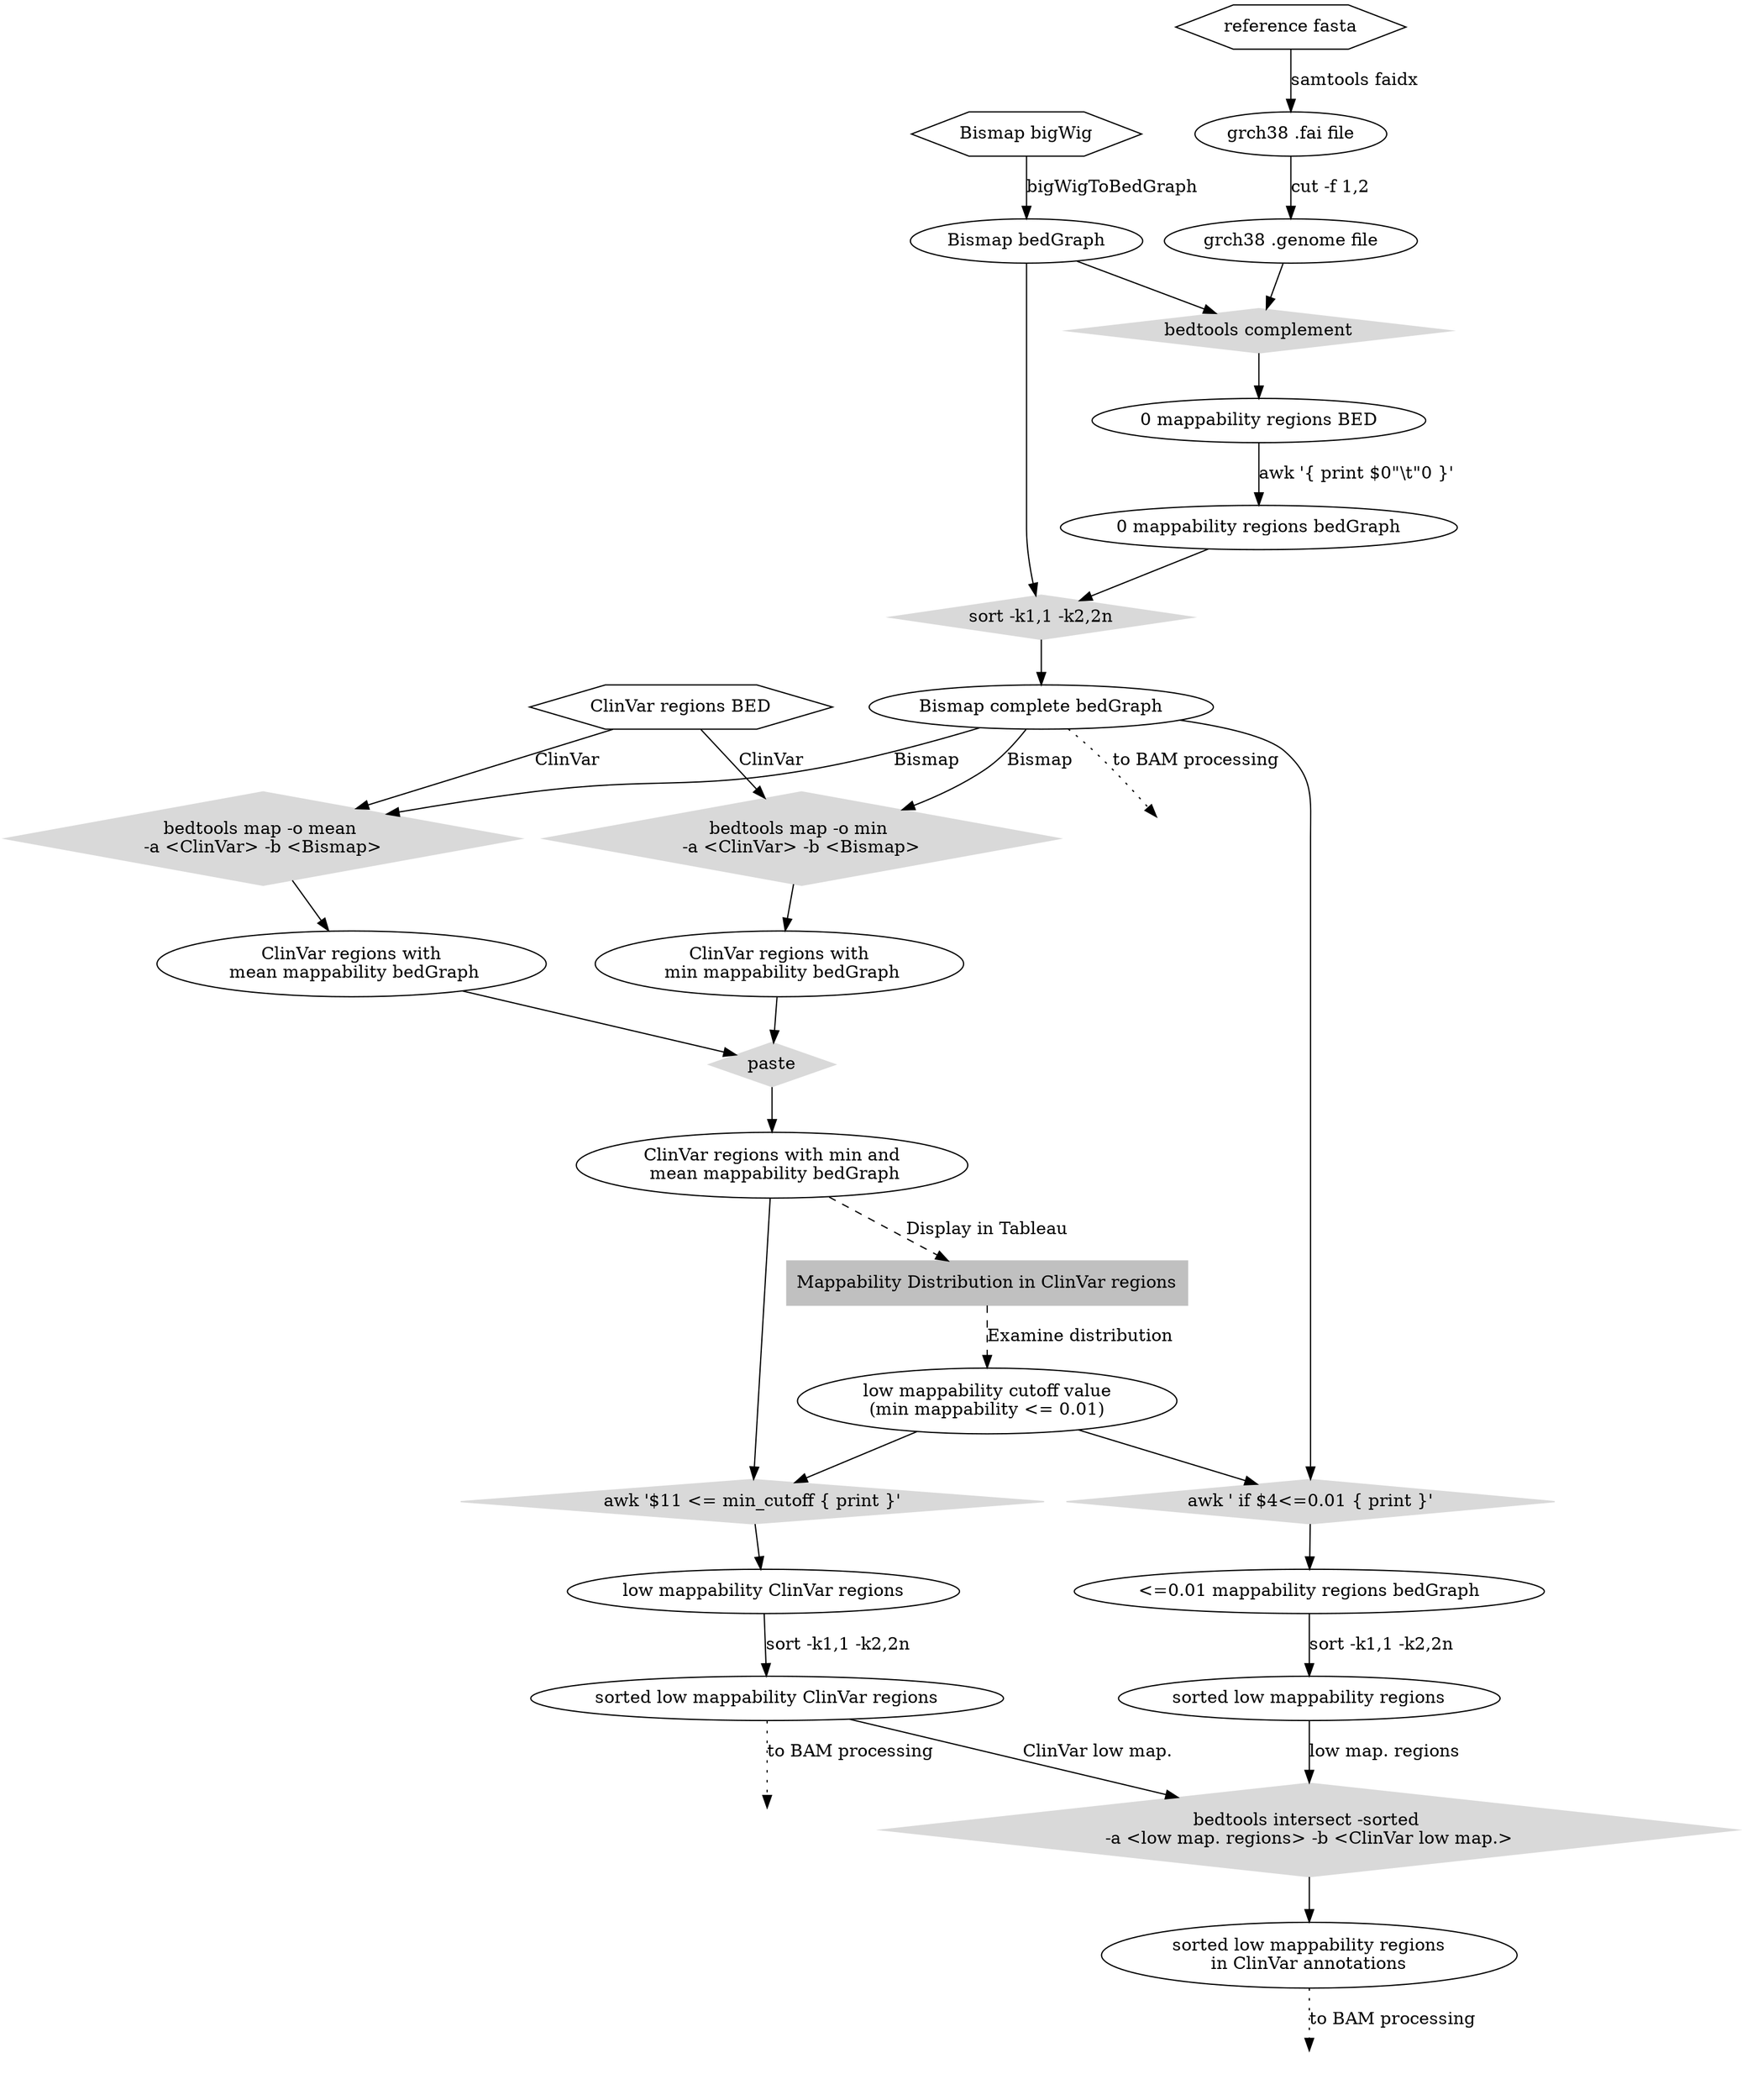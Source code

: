 digraph workflow {


	"ClinVar regions BED" [shape=hexagon];

	"grch38 fasta 2" [shape=hexagon, label="reference fasta"];

	"Bismap bedGraph" -> "sort -k1,1 -k2,2n_again";

	"sort -k1,1 -k2,2n_again" -> "Bismap complete bedGraph"

	"Bismap complete bedGraph";

	"Bismap complete bedGraph" -> "BAM_PROC_1" [label="to BAM processing", style=dotted];

	"BAM_PROC_1" [style=invis];

	"sort -k1,1 -k2,2n_again" [shape=diamond,  color=gray85, style=filled, label="sort -k1,1 -k2,2n"];

	"0 mappability regions bedGraph" -> "sort -k1,1 -k2,2n_again";

	"Bismap bigWig" [shape=hexagon]; 
	"Bismap bigWig" -> "Bismap bedGraph" [label="bigWigToBedGraph"];

	"bedtools map -o min" [shape=diamond,  color=gray85, style=filled, label="bedtools map -o min \n-a <ClinVar> -b <Bismap>"];
	"ClinVar regions BED" -> "bedtools map -o min" [label="ClinVar"];
	"Bismap complete bedGraph" -> "bedtools map -o min" [label="Bismap"];

	"bedtools map -o mean" [shape=diamond,  color=gray85, style=filled, label="bedtools map -o mean \n-a <ClinVar> -b <Bismap>"];
	"ClinVar regions BED" -> "bedtools map -o mean" [label="ClinVar"];
	"Bismap complete bedGraph" -> "bedtools map -o mean" [label="Bismap"];

	"bedtools map -o min" -> "ClinVar regions with\n min mappability bedGraph";
	"bedtools map -o mean" -> "ClinVar regions with\n mean mappability bedGraph";

	"ClinVar regions with\n min mappability bedGraph" -> "paste";
	"paste" -> "ClinVar regions with min and\n mean mappability bedGraph";
	"ClinVar regions with\n mean mappability bedGraph" -> "paste";
	"paste" [shape=diamond,  color=gray85, style=filled];

	"ClinVar regions with min and\n mean mappability bedGraph" -> "Mappability Distribution in ClinVar regions" [style=dashed, label="Display in Tableau"];
	"Mappability Distribution in ClinVar regions" [shape=box, color=gray, style=filled];
	"Examine Data" [color=gray, style=invis];
	"Mappability Distribution in ClinVar regions" -> "low mappability cutoff value\n(min mappability <= 0.01)" [style=dashed, label="Examine distribution"];

	"awk '$11 <= min_cutoff { print }'" [shape=diamond,  color=gray85, style=filled];
	"low mappability cutoff value\n(min mappability <= 0.01)" -> "awk '$11 <= min_cutoff { print }'";
	"awk '$11 <= min_cutoff { print }'" -> "low mappability ClinVar regions";
	"ClinVar regions with min and\n mean mappability bedGraph" -> "awk '$11 <= min_cutoff { print }'";

	"low mappability ClinVar regions" -> "sorted low mappability ClinVar regions" [label="sort -k1,1 -k2,2n"];

	"sorted low mappability ClinVar regions";

	"sorted low mappability ClinVar regions" -> "BAM_PROC_2" [label="to BAM processing", style=dotted];

	"BAM_PROC_2" [style=invis];

	"bedtools complement" [shape=diamond,  color=gray85, style=filled];
	
	"Bismap bedGraph" -> "bedtools complement";

	"bedtools complement" -> "0 mappability regions BED";

	"grch38 fasta 2" -> "grch38 .fai file" [label="samtools faidx"];

	"grch38 .fai file" -> "grch38 .genome file" [label="cut -f 1,2"];

	"grch38 .genome file" -> "bedtools complement";

	"awk_again" [shape=diamond,  color=gray85, style=filled, label="awk ' if $4<=0.01 { print }'"];

	"Bismap complete bedGraph" -> "awk_again";

	"low mappability cutoff value\n(min mappability <= 0.01)" -> "awk_again";

	"awk_again" -> "<=0.01 mappability regions bedGraph";

	"0 mappability regions BED" -> "0 mappability regions bedGraph" [label="awk '{ print $0\"\\t\"0 }'"];

	"<=0.01 mappability regions bedGraph" -> "sorted low mappability regions" [label="sort -k1,1 -k2,2n"];

	"bedtools intersect -u_0" [label="bedtools intersect -sorted \n-a <low map. regions> -b <ClinVar low map.>", shape=diamond,  color=gray85, style=filled];

	"sorted low mappability regions" -> "bedtools intersect -u_0" [label="low map. regions"];

	"bedtools intersect -u_0" -> "sorted low mappability regions\nin ClinVar annotations";

	"sorted low mappability regions\nin ClinVar annotations";

	"sorted low mappability regions\nin ClinVar annotations" -> "BAM_PROC_3" [label="to BAM processing", style=dotted];

	"BAM_PROC_3" [style=invis];

	"sorted low mappability ClinVar regions" -> "bedtools intersect -u_0" [label="ClinVar low map."];

	
 }